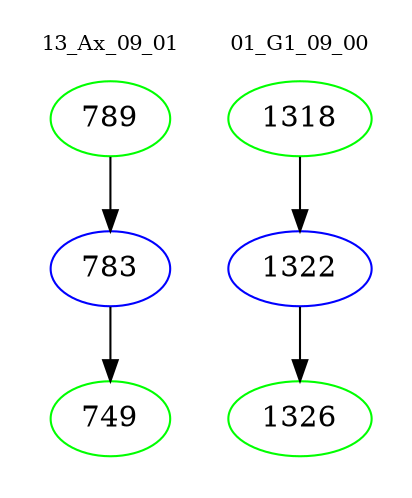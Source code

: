 digraph{
subgraph cluster_0 {
color = white
label = "13_Ax_09_01";
fontsize=10;
T0_789 [label="789", color="green"]
T0_789 -> T0_783 [color="black"]
T0_783 [label="783", color="blue"]
T0_783 -> T0_749 [color="black"]
T0_749 [label="749", color="green"]
}
subgraph cluster_1 {
color = white
label = "01_G1_09_00";
fontsize=10;
T1_1318 [label="1318", color="green"]
T1_1318 -> T1_1322 [color="black"]
T1_1322 [label="1322", color="blue"]
T1_1322 -> T1_1326 [color="black"]
T1_1326 [label="1326", color="green"]
}
}
